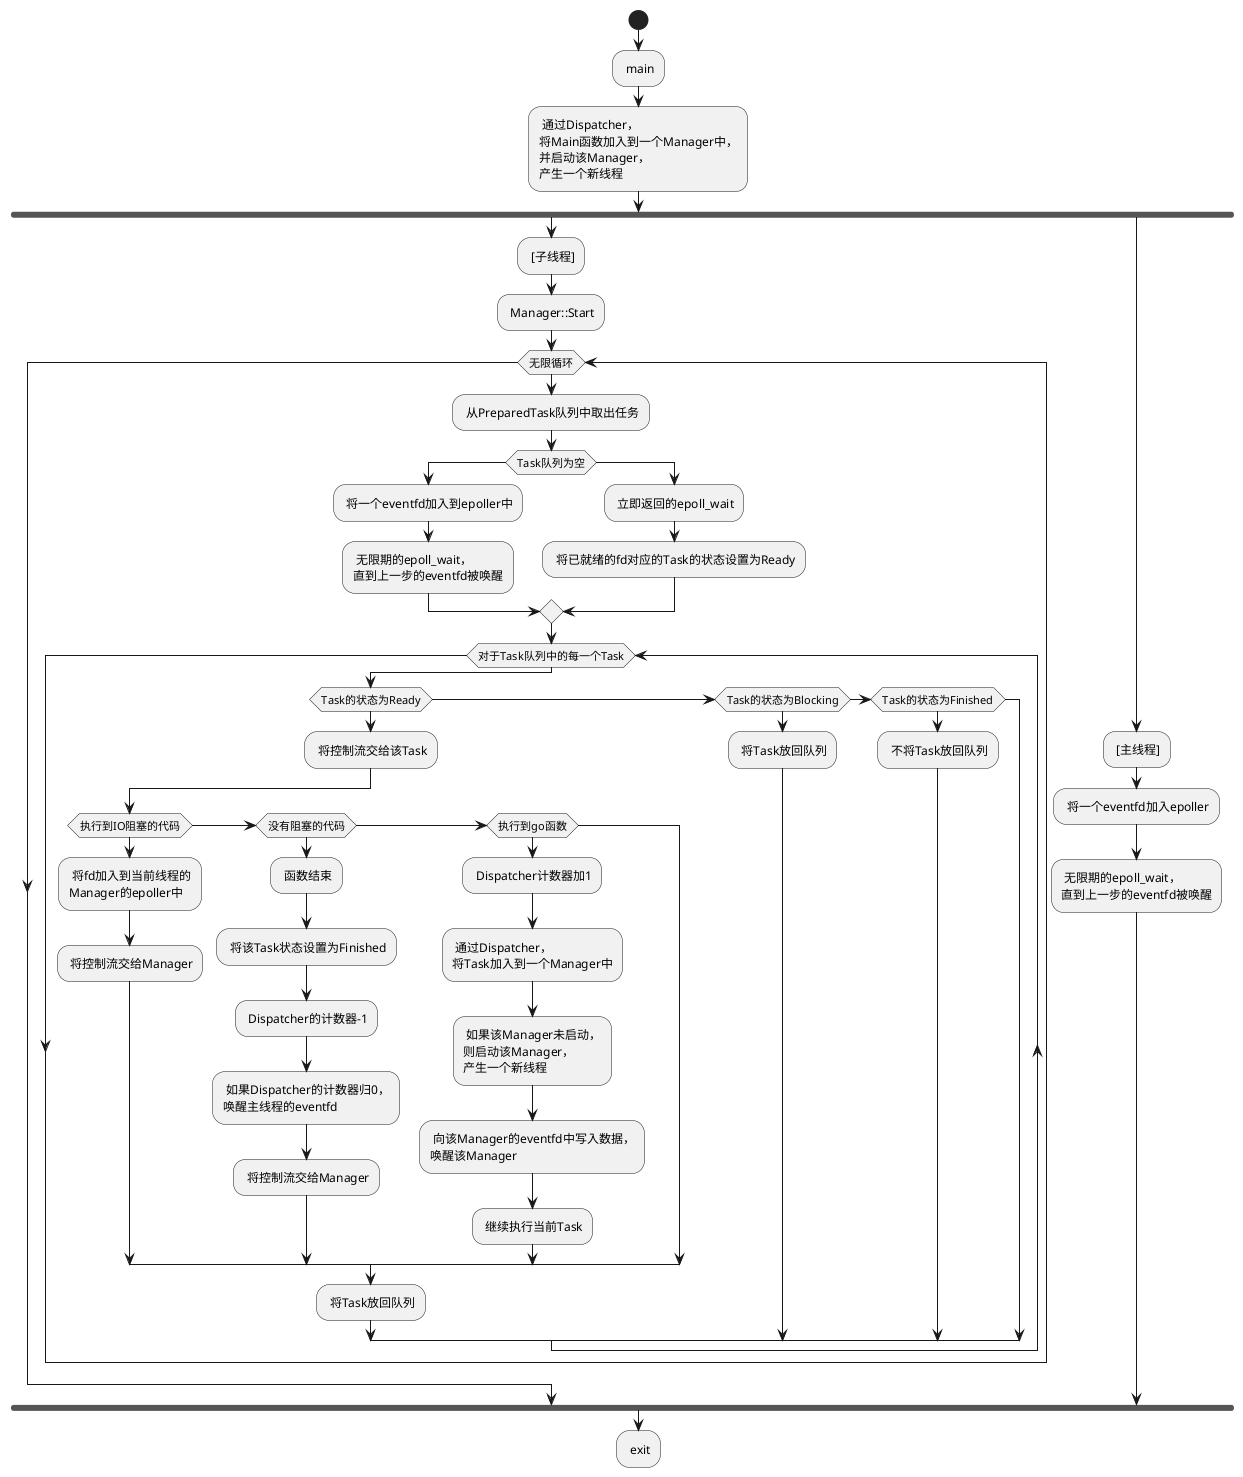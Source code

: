 @startuml LilyCallGraph

start 
: main;
: 通过Dispatcher，\n将Main函数加入到一个Manager中，\n并启动该Manager，\n产生一个新线程;
fork
  : [子线程];
  : Manager::Start;
  while (无限循环)
    : 从PreparedTask队列中取出任务;
    if (Task队列为空) then
      : 将一个eventfd加入到epoller中;
      : 无限期的epoll_wait，\n直到上一步的eventfd被唤醒;
    else
      : 立即返回的epoll_wait;
      : 将已就绪的fd对应的Task的状态设置为Ready;
    endif
    while (对于Task队列中的每一个Task)
      if (Task的状态为Ready) then
        : 将控制流交给该Task;
        if (执行到IO阻塞的代码) then
          : 将fd加入到当前线程的\nManager的epoller中;
          : 将控制流交给Manager;
        elseif (没有阻塞的代码) then
          : 函数结束;
          : 将该Task状态设置为Finished;
          : Dispatcher的计数器-1;
          : 如果Dispatcher的计数器归0，\n唤醒主线程的eventfd;
          : 将控制流交给Manager;
        elseif (执行到go函数) then
          : Dispatcher计数器加1;
          : 通过Dispatcher，\n将Task加入到一个Manager中;
          : 如果该Manager未启动，\n则启动该Manager，\n产生一个新线程;
          : 向该Manager的eventfd中写入数据，\n唤醒该Manager;
          : 继续执行当前Task;
        endif
        : 将Task放回队列;
      elseif (Task的状态为Blocking) then
        : 将Task放回队列;
      elseif (Task的状态为Finished) then
        : 不将Task放回队列;
      endif 
    endwhile
  endwhile
fork again
  : [主线程];
  : 将一个eventfd加入epoller;
  : 无限期的epoll_wait，\n直到上一步的eventfd被唤醒;
end fork
: exit;
@enduml
